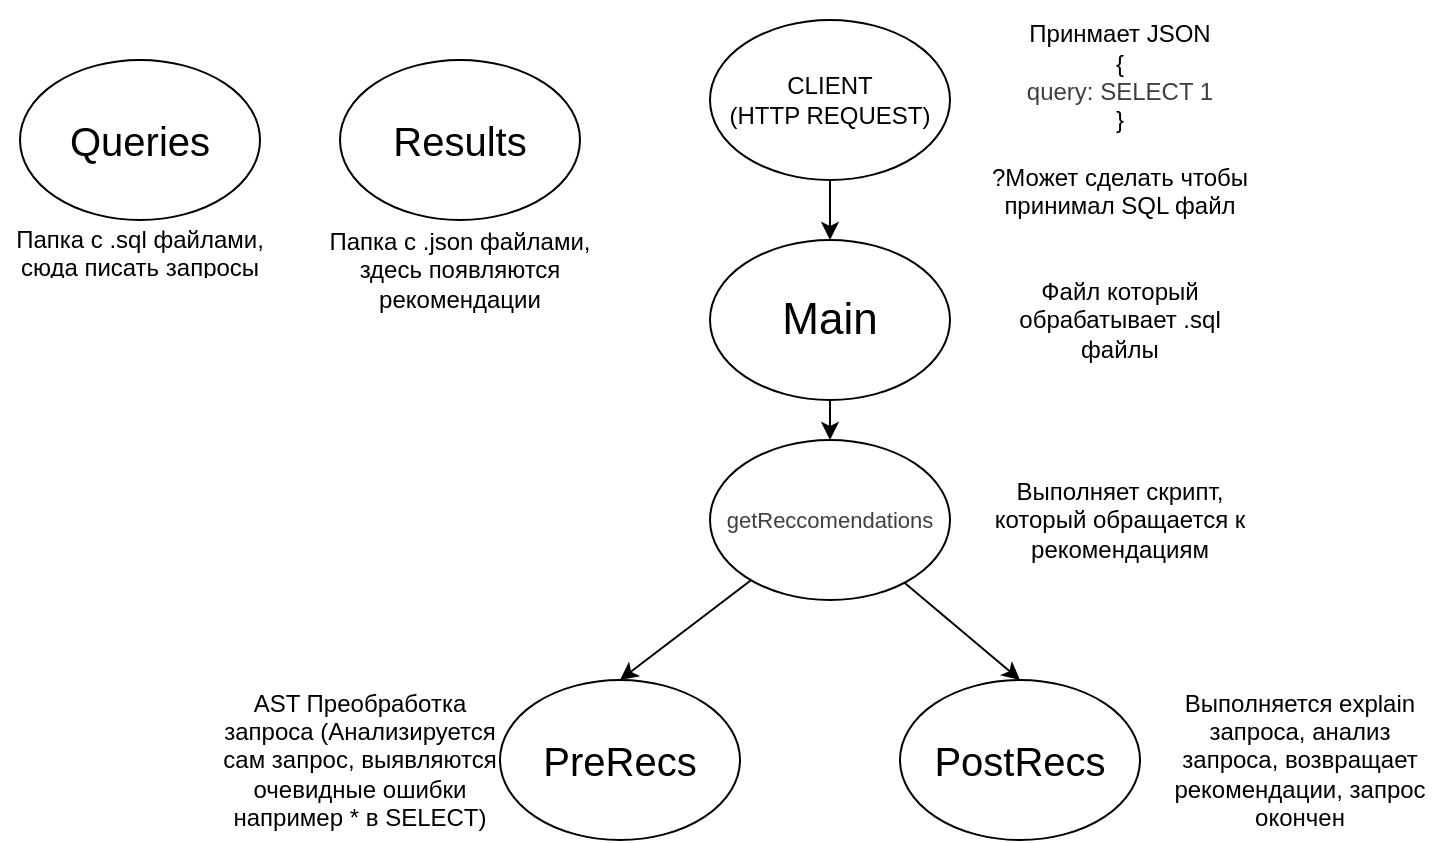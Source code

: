<mxfile>
    <diagram id="TPDO_1m0e6VUFJT2nxr4" name="Page-1">
        <mxGraphModel dx="570" dy="349" grid="1" gridSize="10" guides="1" tooltips="1" connect="1" arrows="1" fold="1" page="1" pageScale="1" pageWidth="850" pageHeight="1100" math="0" shadow="0">
            <root>
                <mxCell id="0"/>
                <mxCell id="1" parent="0"/>
                <mxCell id="31" style="edgeStyle=none;html=1;entryX=0.5;entryY=0;entryDx=0;entryDy=0;" parent="1" source="2" target="29" edge="1">
                    <mxGeometry relative="1" as="geometry"/>
                </mxCell>
                <mxCell id="2" value="CLIENT&lt;div&gt;(HTTP REQUEST)&lt;/div&gt;" style="ellipse;whiteSpace=wrap;html=1;" parent="1" vertex="1">
                    <mxGeometry x="365" y="20" width="120" height="80" as="geometry"/>
                </mxCell>
                <mxCell id="6" style="edgeStyle=none;html=1;entryX=0.5;entryY=0;entryDx=0;entryDy=0;" parent="1" source="3" target="5" edge="1">
                    <mxGeometry relative="1" as="geometry"/>
                </mxCell>
                <mxCell id="27" style="edgeStyle=none;html=1;entryX=0.5;entryY=0;entryDx=0;entryDy=0;" parent="1" source="3" target="10" edge="1">
                    <mxGeometry relative="1" as="geometry"/>
                </mxCell>
                <mxCell id="3" value="&lt;span style=&quot;color: rgb(63, 63, 63); font-size: 11px;&quot;&gt;getReccomendations&lt;/span&gt;" style="ellipse;whiteSpace=wrap;html=1;" parent="1" vertex="1">
                    <mxGeometry x="365" y="230" width="120" height="80" as="geometry"/>
                </mxCell>
                <mxCell id="5" value="&lt;span style=&quot;font-size: 20px;&quot;&gt;PreRecs&lt;/span&gt;" style="ellipse;whiteSpace=wrap;html=1;" parent="1" vertex="1">
                    <mxGeometry x="260" y="350" width="120" height="80" as="geometry"/>
                </mxCell>
                <UserObject label="AST Преобработка запроса (Анализируется сам запрос, выявляются очевидные ошибки&lt;div&gt;например * в SELECT)&lt;/div&gt;" placeholders="1" name="Variable" id="9">
                    <mxCell style="text;html=1;strokeColor=none;fillColor=none;align=center;verticalAlign=middle;whiteSpace=wrap;overflow=hidden;" parent="1" vertex="1">
                        <mxGeometry x="120" y="350" width="140" height="80" as="geometry"/>
                    </mxCell>
                </UserObject>
                <mxCell id="10" value="&lt;font style=&quot;font-size: 20px;&quot;&gt;PostRecs&lt;/font&gt;" style="ellipse;whiteSpace=wrap;html=1;" parent="1" vertex="1">
                    <mxGeometry x="460" y="350" width="120" height="80" as="geometry"/>
                </mxCell>
                <UserObject label="Выполняется explain запроса, анализ запроса, возвращает рекомендации, запрос окончен" placeholders="1" name="Variable" id="11">
                    <mxCell style="text;html=1;strokeColor=none;fillColor=none;align=center;verticalAlign=middle;whiteSpace=wrap;overflow=hidden;" parent="1" vertex="1">
                        <mxGeometry x="590" y="350" width="140" height="80" as="geometry"/>
                    </mxCell>
                </UserObject>
                <UserObject label="Принмает JSON&lt;div&gt;{&lt;/div&gt;&lt;div&gt;&lt;span style=&quot;color: rgb(63, 63, 63); background-color: transparent;&quot;&gt;query: SELECT 1&lt;/span&gt;&lt;/div&gt;&lt;div&gt;}&lt;/div&gt;&lt;div&gt;&lt;br&gt;&lt;/div&gt;&lt;div&gt;?Может сделать чтобы принимал SQL файл&lt;/div&gt;" placeholders="1" name="Variable" id="22">
                    <mxCell style="text;html=1;strokeColor=none;fillColor=none;align=center;verticalAlign=middle;whiteSpace=wrap;overflow=hidden;" parent="1" vertex="1">
                        <mxGeometry x="500" y="10" width="140" height="120" as="geometry"/>
                    </mxCell>
                </UserObject>
                <UserObject label="Выполняет скрипт, который обращается к рекомендациям" placeholders="1" name="Variable" id="23">
                    <mxCell style="text;html=1;strokeColor=none;fillColor=none;align=center;verticalAlign=middle;whiteSpace=wrap;overflow=hidden;" parent="1" vertex="1">
                        <mxGeometry x="500" y="230" width="140" height="80" as="geometry"/>
                    </mxCell>
                </UserObject>
                <mxCell id="30" style="edgeStyle=none;html=1;entryX=0.5;entryY=0;entryDx=0;entryDy=0;" parent="1" source="29" target="3" edge="1">
                    <mxGeometry relative="1" as="geometry"/>
                </mxCell>
                <mxCell id="29" value="&lt;font style=&quot;font-size: 22px;&quot;&gt;Main&lt;/font&gt;" style="ellipse;whiteSpace=wrap;html=1;" parent="1" vertex="1">
                    <mxGeometry x="365" y="130" width="120" height="80" as="geometry"/>
                </mxCell>
                <UserObject label="Файл который обрабатывает .sql файлы" placeholders="1" name="Variable" id="32">
                    <mxCell style="text;html=1;strokeColor=none;fillColor=none;align=center;verticalAlign=middle;whiteSpace=wrap;overflow=hidden;" parent="1" vertex="1">
                        <mxGeometry x="500" y="130" width="140" height="80" as="geometry"/>
                    </mxCell>
                </UserObject>
                <mxCell id="33" value="&lt;span style=&quot;font-size: 20px;&quot;&gt;Queries&lt;/span&gt;" style="ellipse;whiteSpace=wrap;html=1;" vertex="1" parent="1">
                    <mxGeometry x="20" y="40" width="120" height="80" as="geometry"/>
                </mxCell>
                <mxCell id="34" value="&lt;span style=&quot;font-size: 20px;&quot;&gt;Results&lt;/span&gt;" style="ellipse;whiteSpace=wrap;html=1;" vertex="1" parent="1">
                    <mxGeometry x="180" y="40" width="120" height="80" as="geometry"/>
                </mxCell>
                <UserObject label="Папка с .sql файлами,&lt;div&gt;сюда писать запросы&lt;/div&gt;" placeholders="1" name="Variable" id="35">
                    <mxCell style="text;html=1;strokeColor=none;fillColor=none;align=center;verticalAlign=middle;whiteSpace=wrap;overflow=hidden;" vertex="1" parent="1">
                        <mxGeometry x="10" y="120" width="140" height="30" as="geometry"/>
                    </mxCell>
                </UserObject>
                <UserObject label="Папка с .json файлами,&lt;div&gt;здесь появляются рекомендации&lt;/div&gt;" placeholders="1" name="Variable" id="36">
                    <mxCell style="text;html=1;strokeColor=none;fillColor=none;align=center;verticalAlign=middle;whiteSpace=wrap;overflow=hidden;" vertex="1" parent="1">
                        <mxGeometry x="170" y="120" width="140" height="50" as="geometry"/>
                    </mxCell>
                </UserObject>
            </root>
        </mxGraphModel>
    </diagram>
</mxfile>